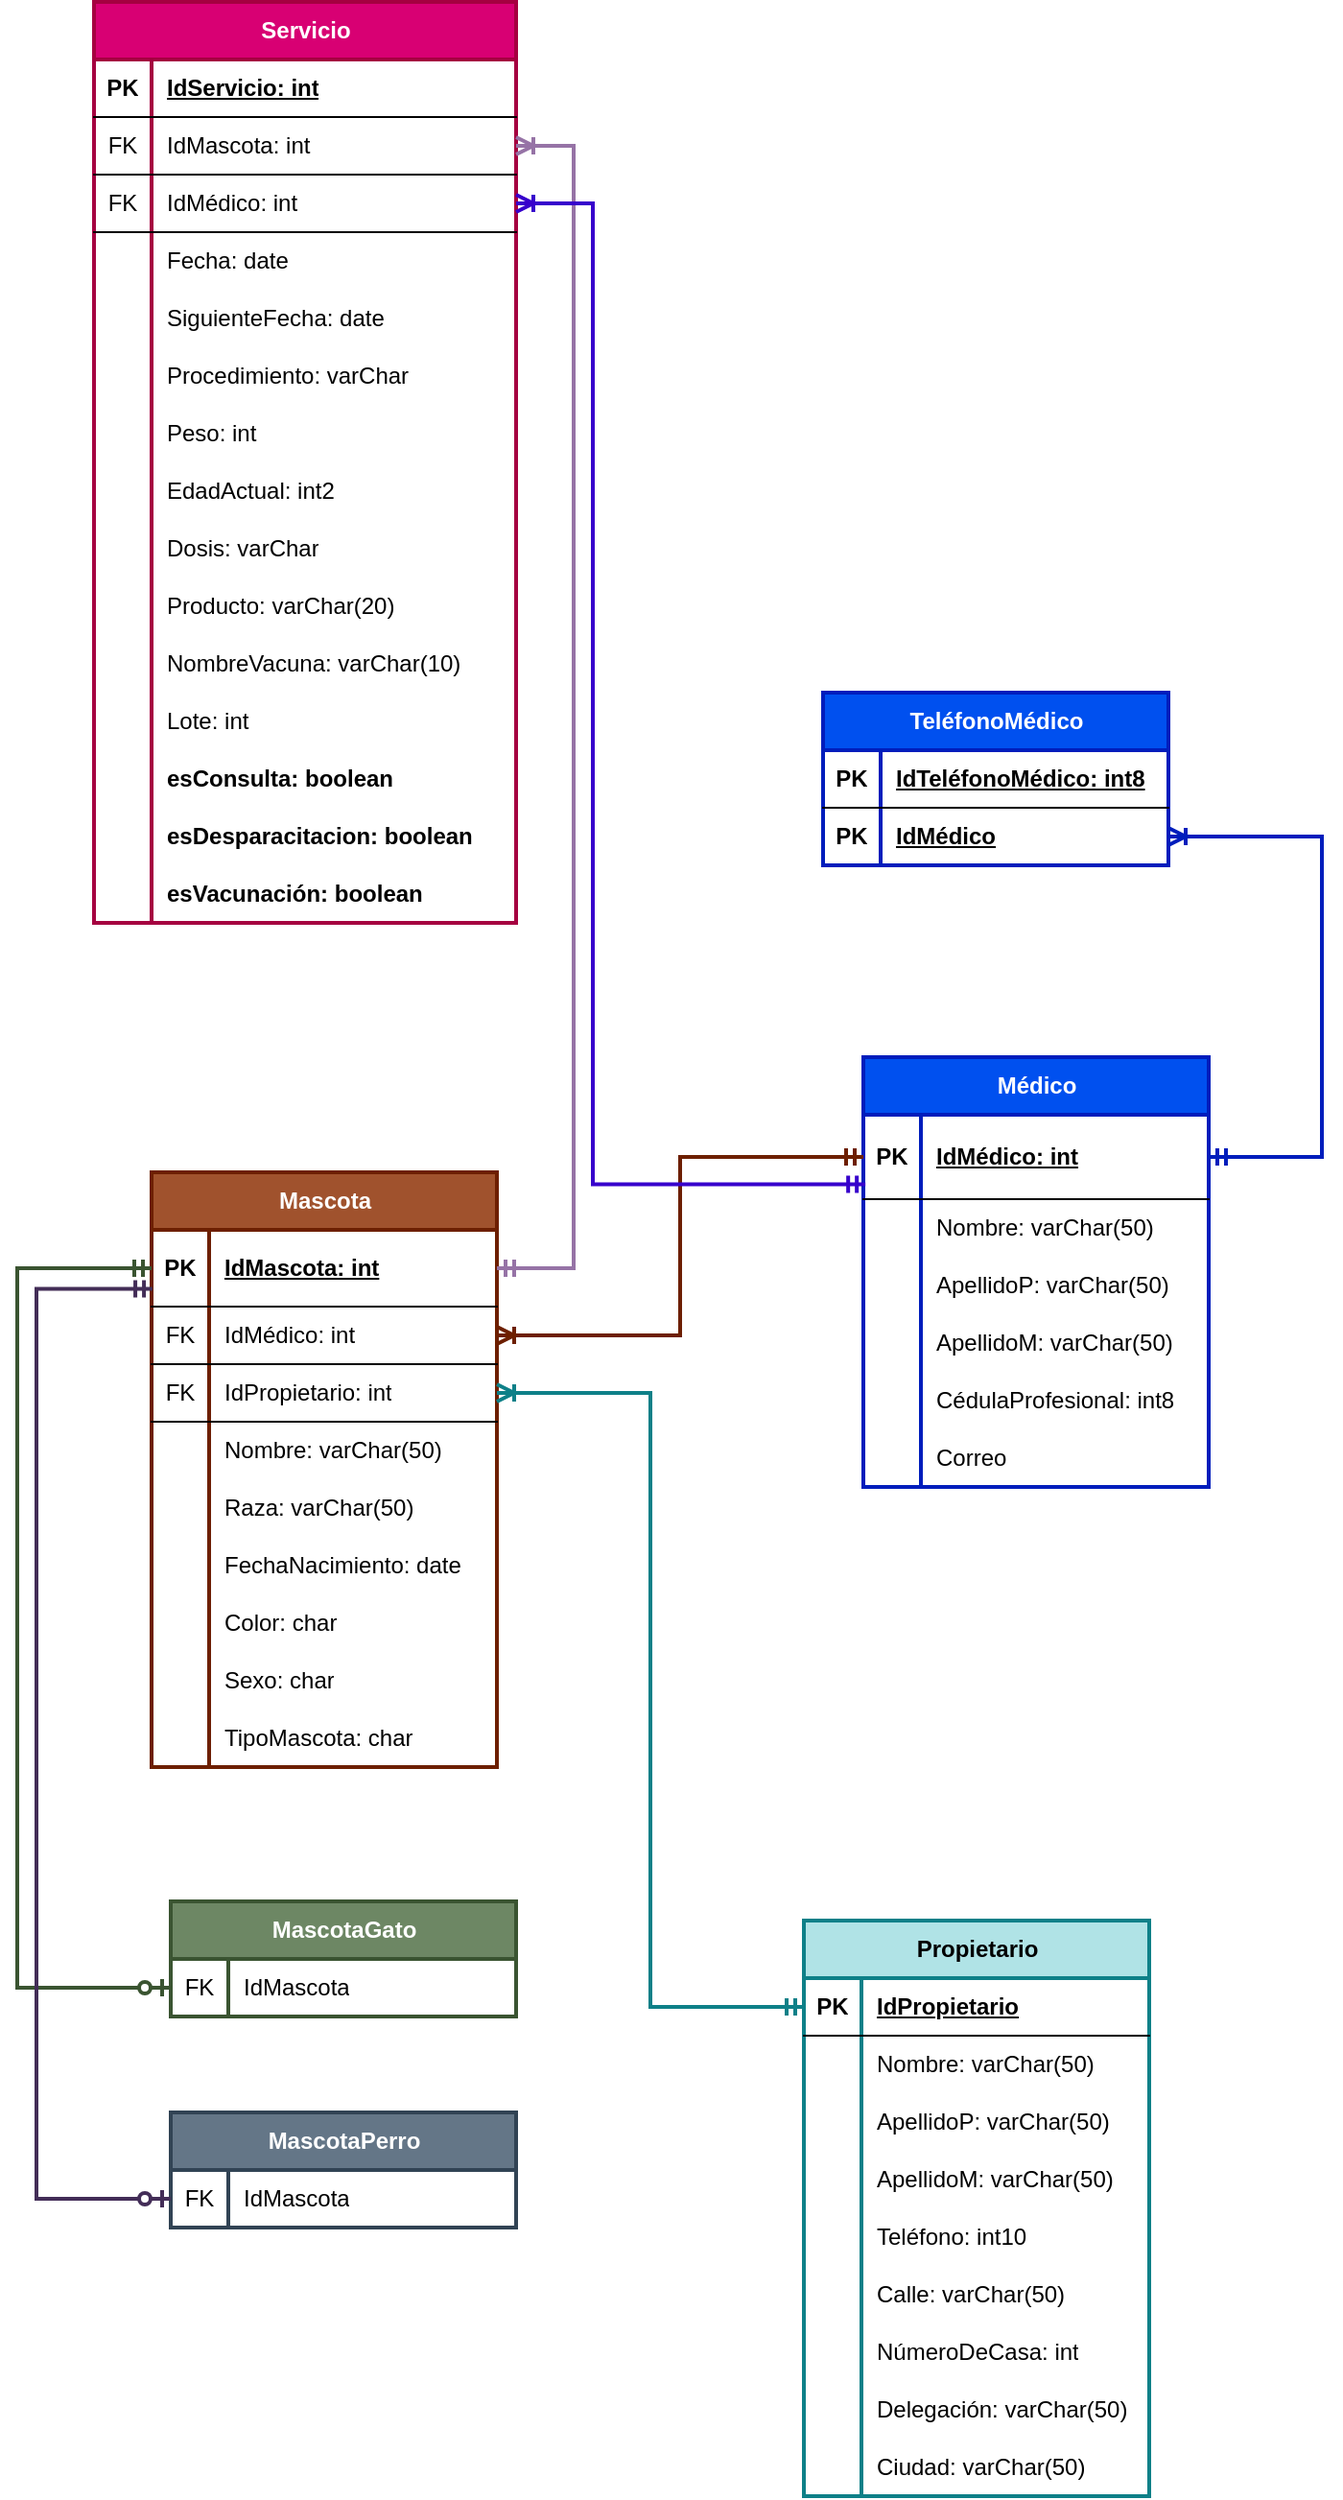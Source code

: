 <mxfile version="24.7.16">
  <diagram name="Page-1" id="pnrg_qy4vKkWpGkK2hq9">
    <mxGraphModel grid="1" page="1" gridSize="10" guides="1" tooltips="1" connect="1" arrows="1" fold="1" pageScale="1" pageWidth="850" pageHeight="1100" math="0" shadow="0">
      <root>
        <mxCell id="0" />
        <mxCell id="1" parent="0" />
        <mxCell id="3tlxLyTG4Q08i87eYxIZ-1" value="Mascota" style="shape=table;startSize=30;container=1;collapsible=1;childLayout=tableLayout;fixedRows=1;rowLines=0;fontStyle=1;align=center;resizeLast=1;html=1;strokeWidth=2;fillColor=#a0522d;fontColor=#ffffff;strokeColor=#6D1F00;" vertex="1" parent="1">
          <mxGeometry x="200" y="180" width="180" height="310" as="geometry" />
        </mxCell>
        <mxCell id="3tlxLyTG4Q08i87eYxIZ-2" value="" style="shape=tableRow;horizontal=0;startSize=0;swimlaneHead=0;swimlaneBody=0;fillColor=none;collapsible=0;dropTarget=0;points=[[0,0.5],[1,0.5]];portConstraint=eastwest;top=0;left=0;right=0;bottom=1;" vertex="1" parent="3tlxLyTG4Q08i87eYxIZ-1">
          <mxGeometry y="30" width="180" height="40" as="geometry" />
        </mxCell>
        <mxCell id="3tlxLyTG4Q08i87eYxIZ-3" value="PK" style="shape=partialRectangle;connectable=0;fillColor=none;top=0;left=0;bottom=0;right=0;fontStyle=1;overflow=hidden;whiteSpace=wrap;html=1;" vertex="1" parent="3tlxLyTG4Q08i87eYxIZ-2">
          <mxGeometry width="30" height="40" as="geometry">
            <mxRectangle width="30" height="40" as="alternateBounds" />
          </mxGeometry>
        </mxCell>
        <mxCell id="3tlxLyTG4Q08i87eYxIZ-4" value="IdMascota: int" style="shape=partialRectangle;connectable=0;fillColor=none;top=0;left=0;bottom=0;right=0;align=left;spacingLeft=6;fontStyle=5;overflow=hidden;whiteSpace=wrap;html=1;strokeWidth=2;" vertex="1" parent="3tlxLyTG4Q08i87eYxIZ-2">
          <mxGeometry x="30" width="150" height="40" as="geometry">
            <mxRectangle width="150" height="40" as="alternateBounds" />
          </mxGeometry>
        </mxCell>
        <mxCell id="O8FrSiVesxwcIGwseF4Q-49" value="" style="shape=tableRow;horizontal=0;startSize=0;swimlaneHead=0;swimlaneBody=0;fillColor=none;collapsible=0;dropTarget=0;points=[[0,0.5],[1,0.5]];portConstraint=eastwest;top=0;left=0;right=0;bottom=1;" vertex="1" parent="3tlxLyTG4Q08i87eYxIZ-1">
          <mxGeometry y="70" width="180" height="30" as="geometry" />
        </mxCell>
        <mxCell id="O8FrSiVesxwcIGwseF4Q-50" value="FK" style="shape=partialRectangle;connectable=0;fillColor=none;top=0;left=0;bottom=0;right=0;editable=1;overflow=hidden;whiteSpace=wrap;html=1;" vertex="1" parent="O8FrSiVesxwcIGwseF4Q-49">
          <mxGeometry width="30" height="30" as="geometry">
            <mxRectangle width="30" height="30" as="alternateBounds" />
          </mxGeometry>
        </mxCell>
        <mxCell id="O8FrSiVesxwcIGwseF4Q-51" value="IdMédico: int" style="shape=partialRectangle;connectable=0;fillColor=none;top=0;left=0;bottom=0;right=0;align=left;spacingLeft=6;overflow=hidden;whiteSpace=wrap;html=1;" vertex="1" parent="O8FrSiVesxwcIGwseF4Q-49">
          <mxGeometry x="30" width="150" height="30" as="geometry">
            <mxRectangle width="150" height="30" as="alternateBounds" />
          </mxGeometry>
        </mxCell>
        <mxCell id="3tlxLyTG4Q08i87eYxIZ-5" value="" style="shape=tableRow;horizontal=0;startSize=0;swimlaneHead=0;swimlaneBody=0;fillColor=none;collapsible=0;dropTarget=0;points=[[0,0.5],[1,0.5]];portConstraint=eastwest;top=0;left=0;right=0;bottom=1;" vertex="1" parent="3tlxLyTG4Q08i87eYxIZ-1">
          <mxGeometry y="100" width="180" height="30" as="geometry" />
        </mxCell>
        <mxCell id="3tlxLyTG4Q08i87eYxIZ-6" value="FK" style="shape=partialRectangle;connectable=0;fillColor=none;top=0;left=0;bottom=0;right=0;editable=1;overflow=hidden;whiteSpace=wrap;html=1;" vertex="1" parent="3tlxLyTG4Q08i87eYxIZ-5">
          <mxGeometry width="30" height="30" as="geometry">
            <mxRectangle width="30" height="30" as="alternateBounds" />
          </mxGeometry>
        </mxCell>
        <mxCell id="3tlxLyTG4Q08i87eYxIZ-7" value="IdPropietario: int" style="shape=partialRectangle;connectable=0;fillColor=none;top=0;left=0;bottom=0;right=0;align=left;spacingLeft=6;overflow=hidden;whiteSpace=wrap;html=1;" vertex="1" parent="3tlxLyTG4Q08i87eYxIZ-5">
          <mxGeometry x="30" width="150" height="30" as="geometry">
            <mxRectangle width="150" height="30" as="alternateBounds" />
          </mxGeometry>
        </mxCell>
        <mxCell id="O8FrSiVesxwcIGwseF4Q-41" value="" style="shape=tableRow;horizontal=0;startSize=0;swimlaneHead=0;swimlaneBody=0;fillColor=none;collapsible=0;dropTarget=0;points=[[0,0.5],[1,0.5]];portConstraint=eastwest;top=0;left=0;right=0;bottom=0;" vertex="1" parent="3tlxLyTG4Q08i87eYxIZ-1">
          <mxGeometry y="130" width="180" height="30" as="geometry" />
        </mxCell>
        <mxCell id="O8FrSiVesxwcIGwseF4Q-42" value="" style="shape=partialRectangle;connectable=0;fillColor=none;top=0;left=0;bottom=0;right=0;editable=1;overflow=hidden;whiteSpace=wrap;html=1;" vertex="1" parent="O8FrSiVesxwcIGwseF4Q-41">
          <mxGeometry width="30" height="30" as="geometry">
            <mxRectangle width="30" height="30" as="alternateBounds" />
          </mxGeometry>
        </mxCell>
        <mxCell id="O8FrSiVesxwcIGwseF4Q-43" value="Nombre: varChar(50)" style="shape=partialRectangle;connectable=0;fillColor=none;top=0;left=0;bottom=0;right=0;align=left;spacingLeft=6;overflow=hidden;whiteSpace=wrap;html=1;" vertex="1" parent="O8FrSiVesxwcIGwseF4Q-41">
          <mxGeometry x="30" width="150" height="30" as="geometry">
            <mxRectangle width="150" height="30" as="alternateBounds" />
          </mxGeometry>
        </mxCell>
        <mxCell id="3tlxLyTG4Q08i87eYxIZ-8" value="" style="shape=tableRow;horizontal=0;startSize=0;swimlaneHead=0;swimlaneBody=0;fillColor=none;collapsible=0;dropTarget=0;points=[[0,0.5],[1,0.5]];portConstraint=eastwest;top=0;left=0;right=0;bottom=0;" vertex="1" parent="3tlxLyTG4Q08i87eYxIZ-1">
          <mxGeometry y="160" width="180" height="30" as="geometry" />
        </mxCell>
        <mxCell id="3tlxLyTG4Q08i87eYxIZ-9" value="" style="shape=partialRectangle;connectable=0;fillColor=none;top=0;left=0;bottom=0;right=0;editable=1;overflow=hidden;whiteSpace=wrap;html=1;" vertex="1" parent="3tlxLyTG4Q08i87eYxIZ-8">
          <mxGeometry width="30" height="30" as="geometry">
            <mxRectangle width="30" height="30" as="alternateBounds" />
          </mxGeometry>
        </mxCell>
        <mxCell id="3tlxLyTG4Q08i87eYxIZ-10" value="Raza: varChar(50)" style="shape=partialRectangle;connectable=0;fillColor=none;top=0;left=0;bottom=0;right=0;align=left;spacingLeft=6;overflow=hidden;whiteSpace=wrap;html=1;" vertex="1" parent="3tlxLyTG4Q08i87eYxIZ-8">
          <mxGeometry x="30" width="150" height="30" as="geometry">
            <mxRectangle width="150" height="30" as="alternateBounds" />
          </mxGeometry>
        </mxCell>
        <mxCell id="3tlxLyTG4Q08i87eYxIZ-11" value="" style="shape=tableRow;horizontal=0;startSize=0;swimlaneHead=0;swimlaneBody=0;fillColor=none;collapsible=0;dropTarget=0;points=[[0,0.5],[1,0.5]];portConstraint=eastwest;top=0;left=0;right=0;bottom=0;" vertex="1" parent="3tlxLyTG4Q08i87eYxIZ-1">
          <mxGeometry y="190" width="180" height="30" as="geometry" />
        </mxCell>
        <mxCell id="3tlxLyTG4Q08i87eYxIZ-12" value="" style="shape=partialRectangle;connectable=0;fillColor=none;top=0;left=0;bottom=0;right=0;editable=1;overflow=hidden;whiteSpace=wrap;html=1;" vertex="1" parent="3tlxLyTG4Q08i87eYxIZ-11">
          <mxGeometry width="30" height="30" as="geometry">
            <mxRectangle width="30" height="30" as="alternateBounds" />
          </mxGeometry>
        </mxCell>
        <mxCell id="3tlxLyTG4Q08i87eYxIZ-13" value="FechaNacimiento: date" style="shape=partialRectangle;connectable=0;fillColor=none;top=0;left=0;bottom=0;right=0;align=left;spacingLeft=6;overflow=hidden;whiteSpace=wrap;html=1;" vertex="1" parent="3tlxLyTG4Q08i87eYxIZ-11">
          <mxGeometry x="30" width="150" height="30" as="geometry">
            <mxRectangle width="150" height="30" as="alternateBounds" />
          </mxGeometry>
        </mxCell>
        <mxCell id="3tlxLyTG4Q08i87eYxIZ-14" value="" style="shape=tableRow;horizontal=0;startSize=0;swimlaneHead=0;swimlaneBody=0;fillColor=none;collapsible=0;dropTarget=0;points=[[0,0.5],[1,0.5]];portConstraint=eastwest;top=0;left=0;right=0;bottom=0;" vertex="1" parent="3tlxLyTG4Q08i87eYxIZ-1">
          <mxGeometry y="220" width="180" height="30" as="geometry" />
        </mxCell>
        <mxCell id="3tlxLyTG4Q08i87eYxIZ-15" value="" style="shape=partialRectangle;connectable=0;fillColor=none;top=0;left=0;bottom=0;right=0;editable=1;overflow=hidden;whiteSpace=wrap;html=1;" vertex="1" parent="3tlxLyTG4Q08i87eYxIZ-14">
          <mxGeometry width="30" height="30" as="geometry">
            <mxRectangle width="30" height="30" as="alternateBounds" />
          </mxGeometry>
        </mxCell>
        <mxCell id="3tlxLyTG4Q08i87eYxIZ-16" value="Color: char" style="shape=partialRectangle;connectable=0;fillColor=none;top=0;left=0;bottom=0;right=0;align=left;spacingLeft=6;overflow=hidden;whiteSpace=wrap;html=1;" vertex="1" parent="3tlxLyTG4Q08i87eYxIZ-14">
          <mxGeometry x="30" width="150" height="30" as="geometry">
            <mxRectangle width="150" height="30" as="alternateBounds" />
          </mxGeometry>
        </mxCell>
        <mxCell id="3tlxLyTG4Q08i87eYxIZ-17" value="" style="shape=tableRow;horizontal=0;startSize=0;swimlaneHead=0;swimlaneBody=0;fillColor=none;collapsible=0;dropTarget=0;points=[[0,0.5],[1,0.5]];portConstraint=eastwest;top=0;left=0;right=0;bottom=0;" vertex="1" parent="3tlxLyTG4Q08i87eYxIZ-1">
          <mxGeometry y="250" width="180" height="30" as="geometry" />
        </mxCell>
        <mxCell id="3tlxLyTG4Q08i87eYxIZ-18" value="" style="shape=partialRectangle;connectable=0;fillColor=none;top=0;left=0;bottom=0;right=0;editable=1;overflow=hidden;whiteSpace=wrap;html=1;" vertex="1" parent="3tlxLyTG4Q08i87eYxIZ-17">
          <mxGeometry width="30" height="30" as="geometry">
            <mxRectangle width="30" height="30" as="alternateBounds" />
          </mxGeometry>
        </mxCell>
        <mxCell id="3tlxLyTG4Q08i87eYxIZ-19" value="Sexo: char" style="shape=partialRectangle;connectable=0;fillColor=none;top=0;left=0;bottom=0;right=0;align=left;spacingLeft=6;overflow=hidden;whiteSpace=wrap;html=1;" vertex="1" parent="3tlxLyTG4Q08i87eYxIZ-17">
          <mxGeometry x="30" width="150" height="30" as="geometry">
            <mxRectangle width="150" height="30" as="alternateBounds" />
          </mxGeometry>
        </mxCell>
        <mxCell id="3tlxLyTG4Q08i87eYxIZ-20" value="" style="shape=tableRow;horizontal=0;startSize=0;swimlaneHead=0;swimlaneBody=0;fillColor=none;collapsible=0;dropTarget=0;points=[[0,0.5],[1,0.5]];portConstraint=eastwest;top=0;left=0;right=0;bottom=0;" vertex="1" parent="3tlxLyTG4Q08i87eYxIZ-1">
          <mxGeometry y="280" width="180" height="30" as="geometry" />
        </mxCell>
        <mxCell id="3tlxLyTG4Q08i87eYxIZ-21" value="" style="shape=partialRectangle;connectable=0;fillColor=none;top=0;left=0;bottom=0;right=0;editable=1;overflow=hidden;whiteSpace=wrap;html=1;" vertex="1" parent="3tlxLyTG4Q08i87eYxIZ-20">
          <mxGeometry width="30" height="30" as="geometry">
            <mxRectangle width="30" height="30" as="alternateBounds" />
          </mxGeometry>
        </mxCell>
        <mxCell id="3tlxLyTG4Q08i87eYxIZ-22" value="TipoMascota: char" style="shape=partialRectangle;connectable=0;fillColor=none;top=0;left=0;bottom=0;right=0;align=left;spacingLeft=6;overflow=hidden;whiteSpace=wrap;html=1;" vertex="1" parent="3tlxLyTG4Q08i87eYxIZ-20">
          <mxGeometry x="30" width="150" height="30" as="geometry">
            <mxRectangle width="150" height="30" as="alternateBounds" />
          </mxGeometry>
        </mxCell>
        <mxCell id="3tlxLyTG4Q08i87eYxIZ-36" value="MascotaGato" style="shape=table;startSize=30;container=1;collapsible=1;childLayout=tableLayout;fixedRows=1;rowLines=0;fontStyle=1;align=center;resizeLast=1;html=1;strokeWidth=2;fillColor=#6d8764;fontColor=#ffffff;strokeColor=#3A5431;" vertex="1" parent="1">
          <mxGeometry x="210" y="560" width="180" height="60" as="geometry" />
        </mxCell>
        <mxCell id="3tlxLyTG4Q08i87eYxIZ-40" value="" style="shape=tableRow;horizontal=0;startSize=0;swimlaneHead=0;swimlaneBody=0;fillColor=none;collapsible=0;dropTarget=0;points=[[0,0.5],[1,0.5]];portConstraint=eastwest;top=0;left=0;right=0;bottom=0;" vertex="1" parent="3tlxLyTG4Q08i87eYxIZ-36">
          <mxGeometry y="30" width="180" height="30" as="geometry" />
        </mxCell>
        <mxCell id="3tlxLyTG4Q08i87eYxIZ-41" value="FK" style="shape=partialRectangle;connectable=0;fillColor=none;top=0;left=0;bottom=0;right=0;editable=1;overflow=hidden;whiteSpace=wrap;html=1;" vertex="1" parent="3tlxLyTG4Q08i87eYxIZ-40">
          <mxGeometry width="30" height="30" as="geometry">
            <mxRectangle width="30" height="30" as="alternateBounds" />
          </mxGeometry>
        </mxCell>
        <mxCell id="3tlxLyTG4Q08i87eYxIZ-42" value="IdMascota" style="shape=partialRectangle;connectable=0;fillColor=none;top=0;left=0;bottom=0;right=0;align=left;spacingLeft=6;overflow=hidden;whiteSpace=wrap;html=1;" vertex="1" parent="3tlxLyTG4Q08i87eYxIZ-40">
          <mxGeometry x="30" width="150" height="30" as="geometry">
            <mxRectangle width="150" height="30" as="alternateBounds" />
          </mxGeometry>
        </mxCell>
        <mxCell id="3tlxLyTG4Q08i87eYxIZ-58" value="&lt;div&gt;MascotaPerro&lt;/div&gt;" style="shape=table;startSize=30;container=1;collapsible=1;childLayout=tableLayout;fixedRows=1;rowLines=0;fontStyle=1;align=center;resizeLast=1;html=1;strokeWidth=2;fillColor=#647687;fontColor=#ffffff;strokeColor=#314354;" vertex="1" parent="1">
          <mxGeometry x="210" y="670" width="180" height="60" as="geometry" />
        </mxCell>
        <mxCell id="3tlxLyTG4Q08i87eYxIZ-59" value="" style="shape=tableRow;horizontal=0;startSize=0;swimlaneHead=0;swimlaneBody=0;fillColor=none;collapsible=0;dropTarget=0;points=[[0,0.5],[1,0.5]];portConstraint=eastwest;top=0;left=0;right=0;bottom=0;" vertex="1" parent="3tlxLyTG4Q08i87eYxIZ-58">
          <mxGeometry y="30" width="180" height="30" as="geometry" />
        </mxCell>
        <mxCell id="3tlxLyTG4Q08i87eYxIZ-60" value="FK" style="shape=partialRectangle;connectable=0;fillColor=none;top=0;left=0;bottom=0;right=0;editable=1;overflow=hidden;whiteSpace=wrap;html=1;" vertex="1" parent="3tlxLyTG4Q08i87eYxIZ-59">
          <mxGeometry width="30" height="30" as="geometry">
            <mxRectangle width="30" height="30" as="alternateBounds" />
          </mxGeometry>
        </mxCell>
        <mxCell id="3tlxLyTG4Q08i87eYxIZ-61" value="IdMascota" style="shape=partialRectangle;connectable=0;fillColor=none;top=0;left=0;bottom=0;right=0;align=left;spacingLeft=6;overflow=hidden;whiteSpace=wrap;html=1;" vertex="1" parent="3tlxLyTG4Q08i87eYxIZ-59">
          <mxGeometry x="30" width="150" height="30" as="geometry">
            <mxRectangle width="150" height="30" as="alternateBounds" />
          </mxGeometry>
        </mxCell>
        <mxCell id="3tlxLyTG4Q08i87eYxIZ-62" value="Médico" style="shape=table;startSize=30;container=1;collapsible=1;childLayout=tableLayout;fixedRows=1;rowLines=0;fontStyle=1;align=center;resizeLast=1;html=1;strokeWidth=2;fillColor=#0050ef;fontColor=#ffffff;strokeColor=#001DBC;" vertex="1" parent="1">
          <mxGeometry x="571" y="120" width="180" height="224" as="geometry" />
        </mxCell>
        <mxCell id="3tlxLyTG4Q08i87eYxIZ-63" value="" style="shape=tableRow;horizontal=0;startSize=0;swimlaneHead=0;swimlaneBody=0;fillColor=none;collapsible=0;dropTarget=0;points=[[0,0.5],[1,0.5]];portConstraint=eastwest;top=0;left=0;right=0;bottom=1;" vertex="1" parent="3tlxLyTG4Q08i87eYxIZ-62">
          <mxGeometry y="30" width="180" height="44" as="geometry" />
        </mxCell>
        <mxCell id="3tlxLyTG4Q08i87eYxIZ-64" value="PK" style="shape=partialRectangle;connectable=0;fillColor=none;top=0;left=0;bottom=0;right=0;fontStyle=1;overflow=hidden;whiteSpace=wrap;html=1;" vertex="1" parent="3tlxLyTG4Q08i87eYxIZ-63">
          <mxGeometry width="30" height="44" as="geometry">
            <mxRectangle width="30" height="44" as="alternateBounds" />
          </mxGeometry>
        </mxCell>
        <mxCell id="3tlxLyTG4Q08i87eYxIZ-65" value="IdMédico: int" style="shape=partialRectangle;connectable=0;fillColor=none;top=0;left=0;bottom=0;right=0;align=left;spacingLeft=6;fontStyle=5;overflow=hidden;whiteSpace=wrap;html=1;strokeWidth=2;" vertex="1" parent="3tlxLyTG4Q08i87eYxIZ-63">
          <mxGeometry x="30" width="150" height="44" as="geometry">
            <mxRectangle width="150" height="44" as="alternateBounds" />
          </mxGeometry>
        </mxCell>
        <mxCell id="3tlxLyTG4Q08i87eYxIZ-66" value="" style="shape=tableRow;horizontal=0;startSize=0;swimlaneHead=0;swimlaneBody=0;fillColor=none;collapsible=0;dropTarget=0;points=[[0,0.5],[1,0.5]];portConstraint=eastwest;top=0;left=0;right=0;bottom=0;" vertex="1" parent="3tlxLyTG4Q08i87eYxIZ-62">
          <mxGeometry y="74" width="180" height="30" as="geometry" />
        </mxCell>
        <mxCell id="3tlxLyTG4Q08i87eYxIZ-67" value="" style="shape=partialRectangle;connectable=0;fillColor=none;top=0;left=0;bottom=0;right=0;editable=1;overflow=hidden;whiteSpace=wrap;html=1;" vertex="1" parent="3tlxLyTG4Q08i87eYxIZ-66">
          <mxGeometry width="30" height="30" as="geometry">
            <mxRectangle width="30" height="30" as="alternateBounds" />
          </mxGeometry>
        </mxCell>
        <mxCell id="3tlxLyTG4Q08i87eYxIZ-68" value="Nombre: varChar(50)" style="shape=partialRectangle;connectable=0;fillColor=none;top=0;left=0;bottom=0;right=0;align=left;spacingLeft=6;overflow=hidden;whiteSpace=wrap;html=1;" vertex="1" parent="3tlxLyTG4Q08i87eYxIZ-66">
          <mxGeometry x="30" width="150" height="30" as="geometry">
            <mxRectangle width="150" height="30" as="alternateBounds" />
          </mxGeometry>
        </mxCell>
        <mxCell id="3tlxLyTG4Q08i87eYxIZ-69" value="" style="shape=tableRow;horizontal=0;startSize=0;swimlaneHead=0;swimlaneBody=0;fillColor=none;collapsible=0;dropTarget=0;points=[[0,0.5],[1,0.5]];portConstraint=eastwest;top=0;left=0;right=0;bottom=0;" vertex="1" parent="3tlxLyTG4Q08i87eYxIZ-62">
          <mxGeometry y="104" width="180" height="30" as="geometry" />
        </mxCell>
        <mxCell id="3tlxLyTG4Q08i87eYxIZ-70" value="" style="shape=partialRectangle;connectable=0;fillColor=none;top=0;left=0;bottom=0;right=0;editable=1;overflow=hidden;whiteSpace=wrap;html=1;" vertex="1" parent="3tlxLyTG4Q08i87eYxIZ-69">
          <mxGeometry width="30" height="30" as="geometry">
            <mxRectangle width="30" height="30" as="alternateBounds" />
          </mxGeometry>
        </mxCell>
        <mxCell id="3tlxLyTG4Q08i87eYxIZ-71" value="ApellidoP: varChar(50)" style="shape=partialRectangle;connectable=0;fillColor=none;top=0;left=0;bottom=0;right=0;align=left;spacingLeft=6;overflow=hidden;whiteSpace=wrap;html=1;" vertex="1" parent="3tlxLyTG4Q08i87eYxIZ-69">
          <mxGeometry x="30" width="150" height="30" as="geometry">
            <mxRectangle width="150" height="30" as="alternateBounds" />
          </mxGeometry>
        </mxCell>
        <mxCell id="3tlxLyTG4Q08i87eYxIZ-72" value="" style="shape=tableRow;horizontal=0;startSize=0;swimlaneHead=0;swimlaneBody=0;fillColor=none;collapsible=0;dropTarget=0;points=[[0,0.5],[1,0.5]];portConstraint=eastwest;top=0;left=0;right=0;bottom=0;" vertex="1" parent="3tlxLyTG4Q08i87eYxIZ-62">
          <mxGeometry y="134" width="180" height="30" as="geometry" />
        </mxCell>
        <mxCell id="3tlxLyTG4Q08i87eYxIZ-73" value="" style="shape=partialRectangle;connectable=0;fillColor=none;top=0;left=0;bottom=0;right=0;editable=1;overflow=hidden;whiteSpace=wrap;html=1;" vertex="1" parent="3tlxLyTG4Q08i87eYxIZ-72">
          <mxGeometry width="30" height="30" as="geometry">
            <mxRectangle width="30" height="30" as="alternateBounds" />
          </mxGeometry>
        </mxCell>
        <mxCell id="3tlxLyTG4Q08i87eYxIZ-74" value="ApellidoM: varChar(50)" style="shape=partialRectangle;connectable=0;fillColor=none;top=0;left=0;bottom=0;right=0;align=left;spacingLeft=6;overflow=hidden;whiteSpace=wrap;html=1;" vertex="1" parent="3tlxLyTG4Q08i87eYxIZ-72">
          <mxGeometry x="30" width="150" height="30" as="geometry">
            <mxRectangle width="150" height="30" as="alternateBounds" />
          </mxGeometry>
        </mxCell>
        <mxCell id="3tlxLyTG4Q08i87eYxIZ-75" value="" style="shape=tableRow;horizontal=0;startSize=0;swimlaneHead=0;swimlaneBody=0;fillColor=none;collapsible=0;dropTarget=0;points=[[0,0.5],[1,0.5]];portConstraint=eastwest;top=0;left=0;right=0;bottom=0;" vertex="1" parent="3tlxLyTG4Q08i87eYxIZ-62">
          <mxGeometry y="164" width="180" height="30" as="geometry" />
        </mxCell>
        <mxCell id="3tlxLyTG4Q08i87eYxIZ-76" value="" style="shape=partialRectangle;connectable=0;fillColor=none;top=0;left=0;bottom=0;right=0;editable=1;overflow=hidden;whiteSpace=wrap;html=1;" vertex="1" parent="3tlxLyTG4Q08i87eYxIZ-75">
          <mxGeometry width="30" height="30" as="geometry">
            <mxRectangle width="30" height="30" as="alternateBounds" />
          </mxGeometry>
        </mxCell>
        <mxCell id="3tlxLyTG4Q08i87eYxIZ-77" value="CédulaProfesional: int8" style="shape=partialRectangle;connectable=0;fillColor=none;top=0;left=0;bottom=0;right=0;align=left;spacingLeft=6;overflow=hidden;whiteSpace=wrap;html=1;" vertex="1" parent="3tlxLyTG4Q08i87eYxIZ-75">
          <mxGeometry x="30" width="150" height="30" as="geometry">
            <mxRectangle width="150" height="30" as="alternateBounds" />
          </mxGeometry>
        </mxCell>
        <mxCell id="3tlxLyTG4Q08i87eYxIZ-78" value="" style="shape=tableRow;horizontal=0;startSize=0;swimlaneHead=0;swimlaneBody=0;fillColor=none;collapsible=0;dropTarget=0;points=[[0,0.5],[1,0.5]];portConstraint=eastwest;top=0;left=0;right=0;bottom=0;" vertex="1" parent="3tlxLyTG4Q08i87eYxIZ-62">
          <mxGeometry y="194" width="180" height="30" as="geometry" />
        </mxCell>
        <mxCell id="3tlxLyTG4Q08i87eYxIZ-79" value="" style="shape=partialRectangle;connectable=0;fillColor=none;top=0;left=0;bottom=0;right=0;editable=1;overflow=hidden;whiteSpace=wrap;html=1;" vertex="1" parent="3tlxLyTG4Q08i87eYxIZ-78">
          <mxGeometry width="30" height="30" as="geometry">
            <mxRectangle width="30" height="30" as="alternateBounds" />
          </mxGeometry>
        </mxCell>
        <mxCell id="3tlxLyTG4Q08i87eYxIZ-80" value="Correo" style="shape=partialRectangle;connectable=0;fillColor=none;top=0;left=0;bottom=0;right=0;align=left;spacingLeft=6;overflow=hidden;whiteSpace=wrap;html=1;" vertex="1" parent="3tlxLyTG4Q08i87eYxIZ-78">
          <mxGeometry x="30" width="150" height="30" as="geometry">
            <mxRectangle width="150" height="30" as="alternateBounds" />
          </mxGeometry>
        </mxCell>
        <mxCell id="3tlxLyTG4Q08i87eYxIZ-84" value="TeléfonoMédico" style="shape=table;startSize=30;container=1;collapsible=1;childLayout=tableLayout;fixedRows=1;rowLines=0;fontStyle=1;align=center;resizeLast=1;html=1;strokeWidth=2;fillColor=#0050ef;fontColor=#ffffff;strokeColor=#001DBC;" vertex="1" parent="1">
          <mxGeometry x="550" y="-70" width="180" height="90" as="geometry" />
        </mxCell>
        <mxCell id="3tlxLyTG4Q08i87eYxIZ-85" value="" style="shape=tableRow;horizontal=0;startSize=0;swimlaneHead=0;swimlaneBody=0;fillColor=none;collapsible=0;dropTarget=0;points=[[0,0.5],[1,0.5]];portConstraint=eastwest;top=0;left=0;right=0;bottom=1;" vertex="1" parent="3tlxLyTG4Q08i87eYxIZ-84">
          <mxGeometry y="30" width="180" height="30" as="geometry" />
        </mxCell>
        <mxCell id="3tlxLyTG4Q08i87eYxIZ-86" value="PK" style="shape=partialRectangle;connectable=0;fillColor=none;top=0;left=0;bottom=0;right=0;fontStyle=1;overflow=hidden;whiteSpace=wrap;html=1;" vertex="1" parent="3tlxLyTG4Q08i87eYxIZ-85">
          <mxGeometry width="30" height="30" as="geometry">
            <mxRectangle width="30" height="30" as="alternateBounds" />
          </mxGeometry>
        </mxCell>
        <mxCell id="3tlxLyTG4Q08i87eYxIZ-87" value="IdTeléfonoMédico: int8" style="shape=partialRectangle;connectable=0;fillColor=none;top=0;left=0;bottom=0;right=0;align=left;spacingLeft=6;fontStyle=5;overflow=hidden;whiteSpace=wrap;html=1;strokeWidth=2;" vertex="1" parent="3tlxLyTG4Q08i87eYxIZ-85">
          <mxGeometry x="30" width="150" height="30" as="geometry">
            <mxRectangle width="150" height="30" as="alternateBounds" />
          </mxGeometry>
        </mxCell>
        <mxCell id="3tlxLyTG4Q08i87eYxIZ-88" value="" style="shape=tableRow;horizontal=0;startSize=0;swimlaneHead=0;swimlaneBody=0;fillColor=none;collapsible=0;dropTarget=0;points=[[0,0.5],[1,0.5]];portConstraint=eastwest;top=0;left=0;right=0;bottom=0;" vertex="1" parent="3tlxLyTG4Q08i87eYxIZ-84">
          <mxGeometry y="60" width="180" height="30" as="geometry" />
        </mxCell>
        <mxCell id="3tlxLyTG4Q08i87eYxIZ-89" value="&lt;b&gt;PK&lt;/b&gt;" style="shape=partialRectangle;connectable=0;fillColor=none;top=0;left=0;bottom=0;right=0;editable=1;overflow=hidden;whiteSpace=wrap;html=1;" vertex="1" parent="3tlxLyTG4Q08i87eYxIZ-88">
          <mxGeometry width="30" height="30" as="geometry">
            <mxRectangle width="30" height="30" as="alternateBounds" />
          </mxGeometry>
        </mxCell>
        <mxCell id="3tlxLyTG4Q08i87eYxIZ-90" value="&lt;b&gt;IdMédico&lt;/b&gt;" style="shape=partialRectangle;connectable=0;fillColor=none;top=0;left=0;bottom=0;right=0;align=left;spacingLeft=6;overflow=hidden;whiteSpace=wrap;html=1;fontStyle=4" vertex="1" parent="3tlxLyTG4Q08i87eYxIZ-88">
          <mxGeometry x="30" width="150" height="30" as="geometry">
            <mxRectangle width="150" height="30" as="alternateBounds" />
          </mxGeometry>
        </mxCell>
        <mxCell id="3tlxLyTG4Q08i87eYxIZ-103" value="Propietario" style="shape=table;startSize=30;container=1;collapsible=1;childLayout=tableLayout;fixedRows=1;rowLines=0;fontStyle=1;align=center;resizeLast=1;html=1;strokeWidth=2;fillColor=#b0e3e6;strokeColor=#0e8088;" vertex="1" parent="1">
          <mxGeometry x="540" y="570" width="180" height="300" as="geometry" />
        </mxCell>
        <mxCell id="3tlxLyTG4Q08i87eYxIZ-104" value="" style="shape=tableRow;horizontal=0;startSize=0;swimlaneHead=0;swimlaneBody=0;fillColor=none;collapsible=0;dropTarget=0;points=[[0,0.5],[1,0.5]];portConstraint=eastwest;top=0;left=0;right=0;bottom=1;" vertex="1" parent="3tlxLyTG4Q08i87eYxIZ-103">
          <mxGeometry y="30" width="180" height="30" as="geometry" />
        </mxCell>
        <mxCell id="3tlxLyTG4Q08i87eYxIZ-105" value="PK" style="shape=partialRectangle;connectable=0;fillColor=none;top=0;left=0;bottom=0;right=0;fontStyle=1;overflow=hidden;whiteSpace=wrap;html=1;" vertex="1" parent="3tlxLyTG4Q08i87eYxIZ-104">
          <mxGeometry width="30" height="30" as="geometry">
            <mxRectangle width="30" height="30" as="alternateBounds" />
          </mxGeometry>
        </mxCell>
        <mxCell id="3tlxLyTG4Q08i87eYxIZ-106" value="IdPropietario" style="shape=partialRectangle;connectable=0;fillColor=none;top=0;left=0;bottom=0;right=0;align=left;spacingLeft=6;fontStyle=5;overflow=hidden;whiteSpace=wrap;html=1;strokeWidth=2;" vertex="1" parent="3tlxLyTG4Q08i87eYxIZ-104">
          <mxGeometry x="30" width="150" height="30" as="geometry">
            <mxRectangle width="150" height="30" as="alternateBounds" />
          </mxGeometry>
        </mxCell>
        <mxCell id="3tlxLyTG4Q08i87eYxIZ-107" value="" style="shape=tableRow;horizontal=0;startSize=0;swimlaneHead=0;swimlaneBody=0;fillColor=none;collapsible=0;dropTarget=0;points=[[0,0.5],[1,0.5]];portConstraint=eastwest;top=0;left=0;right=0;bottom=0;" vertex="1" parent="3tlxLyTG4Q08i87eYxIZ-103">
          <mxGeometry y="60" width="180" height="30" as="geometry" />
        </mxCell>
        <mxCell id="3tlxLyTG4Q08i87eYxIZ-108" value="" style="shape=partialRectangle;connectable=0;fillColor=none;top=0;left=0;bottom=0;right=0;editable=1;overflow=hidden;whiteSpace=wrap;html=1;" vertex="1" parent="3tlxLyTG4Q08i87eYxIZ-107">
          <mxGeometry width="30" height="30" as="geometry">
            <mxRectangle width="30" height="30" as="alternateBounds" />
          </mxGeometry>
        </mxCell>
        <mxCell id="3tlxLyTG4Q08i87eYxIZ-109" value="Nombre: varChar(50)" style="shape=partialRectangle;connectable=0;fillColor=none;top=0;left=0;bottom=0;right=0;align=left;spacingLeft=6;overflow=hidden;whiteSpace=wrap;html=1;" vertex="1" parent="3tlxLyTG4Q08i87eYxIZ-107">
          <mxGeometry x="30" width="150" height="30" as="geometry">
            <mxRectangle width="150" height="30" as="alternateBounds" />
          </mxGeometry>
        </mxCell>
        <mxCell id="3tlxLyTG4Q08i87eYxIZ-110" value="" style="shape=tableRow;horizontal=0;startSize=0;swimlaneHead=0;swimlaneBody=0;fillColor=none;collapsible=0;dropTarget=0;points=[[0,0.5],[1,0.5]];portConstraint=eastwest;top=0;left=0;right=0;bottom=0;" vertex="1" parent="3tlxLyTG4Q08i87eYxIZ-103">
          <mxGeometry y="90" width="180" height="30" as="geometry" />
        </mxCell>
        <mxCell id="3tlxLyTG4Q08i87eYxIZ-111" value="" style="shape=partialRectangle;connectable=0;fillColor=none;top=0;left=0;bottom=0;right=0;editable=1;overflow=hidden;whiteSpace=wrap;html=1;" vertex="1" parent="3tlxLyTG4Q08i87eYxIZ-110">
          <mxGeometry width="30" height="30" as="geometry">
            <mxRectangle width="30" height="30" as="alternateBounds" />
          </mxGeometry>
        </mxCell>
        <mxCell id="3tlxLyTG4Q08i87eYxIZ-112" value="ApellidoP: varChar(50)" style="shape=partialRectangle;connectable=0;fillColor=none;top=0;left=0;bottom=0;right=0;align=left;spacingLeft=6;overflow=hidden;whiteSpace=wrap;html=1;" vertex="1" parent="3tlxLyTG4Q08i87eYxIZ-110">
          <mxGeometry x="30" width="150" height="30" as="geometry">
            <mxRectangle width="150" height="30" as="alternateBounds" />
          </mxGeometry>
        </mxCell>
        <mxCell id="3tlxLyTG4Q08i87eYxIZ-113" value="" style="shape=tableRow;horizontal=0;startSize=0;swimlaneHead=0;swimlaneBody=0;fillColor=none;collapsible=0;dropTarget=0;points=[[0,0.5],[1,0.5]];portConstraint=eastwest;top=0;left=0;right=0;bottom=0;" vertex="1" parent="3tlxLyTG4Q08i87eYxIZ-103">
          <mxGeometry y="120" width="180" height="30" as="geometry" />
        </mxCell>
        <mxCell id="3tlxLyTG4Q08i87eYxIZ-114" value="" style="shape=partialRectangle;connectable=0;fillColor=none;top=0;left=0;bottom=0;right=0;editable=1;overflow=hidden;whiteSpace=wrap;html=1;" vertex="1" parent="3tlxLyTG4Q08i87eYxIZ-113">
          <mxGeometry width="30" height="30" as="geometry">
            <mxRectangle width="30" height="30" as="alternateBounds" />
          </mxGeometry>
        </mxCell>
        <mxCell id="3tlxLyTG4Q08i87eYxIZ-115" value="ApellidoM: varChar(50)" style="shape=partialRectangle;connectable=0;fillColor=none;top=0;left=0;bottom=0;right=0;align=left;spacingLeft=6;overflow=hidden;whiteSpace=wrap;html=1;" vertex="1" parent="3tlxLyTG4Q08i87eYxIZ-113">
          <mxGeometry x="30" width="150" height="30" as="geometry">
            <mxRectangle width="150" height="30" as="alternateBounds" />
          </mxGeometry>
        </mxCell>
        <mxCell id="O8FrSiVesxwcIGwseF4Q-46" value="" style="shape=tableRow;horizontal=0;startSize=0;swimlaneHead=0;swimlaneBody=0;fillColor=none;collapsible=0;dropTarget=0;points=[[0,0.5],[1,0.5]];portConstraint=eastwest;top=0;left=0;right=0;bottom=0;" vertex="1" parent="3tlxLyTG4Q08i87eYxIZ-103">
          <mxGeometry y="150" width="180" height="30" as="geometry" />
        </mxCell>
        <mxCell id="O8FrSiVesxwcIGwseF4Q-47" value="" style="shape=partialRectangle;connectable=0;fillColor=none;top=0;left=0;bottom=0;right=0;editable=1;overflow=hidden;whiteSpace=wrap;html=1;" vertex="1" parent="O8FrSiVesxwcIGwseF4Q-46">
          <mxGeometry width="30" height="30" as="geometry">
            <mxRectangle width="30" height="30" as="alternateBounds" />
          </mxGeometry>
        </mxCell>
        <mxCell id="O8FrSiVesxwcIGwseF4Q-48" value="Teléfono: int10" style="shape=partialRectangle;connectable=0;fillColor=none;top=0;left=0;bottom=0;right=0;align=left;spacingLeft=6;overflow=hidden;whiteSpace=wrap;html=1;" vertex="1" parent="O8FrSiVesxwcIGwseF4Q-46">
          <mxGeometry x="30" width="150" height="30" as="geometry">
            <mxRectangle width="150" height="30" as="alternateBounds" />
          </mxGeometry>
        </mxCell>
        <mxCell id="3tlxLyTG4Q08i87eYxIZ-119" value="" style="shape=tableRow;horizontal=0;startSize=0;swimlaneHead=0;swimlaneBody=0;fillColor=none;collapsible=0;dropTarget=0;points=[[0,0.5],[1,0.5]];portConstraint=eastwest;top=0;left=0;right=0;bottom=0;" vertex="1" parent="3tlxLyTG4Q08i87eYxIZ-103">
          <mxGeometry y="180" width="180" height="30" as="geometry" />
        </mxCell>
        <mxCell id="3tlxLyTG4Q08i87eYxIZ-120" value="" style="shape=partialRectangle;connectable=0;fillColor=none;top=0;left=0;bottom=0;right=0;editable=1;overflow=hidden;whiteSpace=wrap;html=1;" vertex="1" parent="3tlxLyTG4Q08i87eYxIZ-119">
          <mxGeometry width="30" height="30" as="geometry">
            <mxRectangle width="30" height="30" as="alternateBounds" />
          </mxGeometry>
        </mxCell>
        <mxCell id="3tlxLyTG4Q08i87eYxIZ-121" value="Calle: varChar(50)" style="shape=partialRectangle;connectable=0;fillColor=none;top=0;left=0;bottom=0;right=0;align=left;spacingLeft=6;overflow=hidden;whiteSpace=wrap;html=1;" vertex="1" parent="3tlxLyTG4Q08i87eYxIZ-119">
          <mxGeometry x="30" width="150" height="30" as="geometry">
            <mxRectangle width="150" height="30" as="alternateBounds" />
          </mxGeometry>
        </mxCell>
        <mxCell id="3tlxLyTG4Q08i87eYxIZ-122" value="" style="shape=tableRow;horizontal=0;startSize=0;swimlaneHead=0;swimlaneBody=0;fillColor=none;collapsible=0;dropTarget=0;points=[[0,0.5],[1,0.5]];portConstraint=eastwest;top=0;left=0;right=0;bottom=0;" vertex="1" parent="3tlxLyTG4Q08i87eYxIZ-103">
          <mxGeometry y="210" width="180" height="30" as="geometry" />
        </mxCell>
        <mxCell id="3tlxLyTG4Q08i87eYxIZ-123" value="" style="shape=partialRectangle;connectable=0;fillColor=none;top=0;left=0;bottom=0;right=0;editable=1;overflow=hidden;whiteSpace=wrap;html=1;" vertex="1" parent="3tlxLyTG4Q08i87eYxIZ-122">
          <mxGeometry width="30" height="30" as="geometry">
            <mxRectangle width="30" height="30" as="alternateBounds" />
          </mxGeometry>
        </mxCell>
        <mxCell id="3tlxLyTG4Q08i87eYxIZ-124" value="NúmeroDeCasa: int" style="shape=partialRectangle;connectable=0;fillColor=none;top=0;left=0;bottom=0;right=0;align=left;spacingLeft=6;overflow=hidden;whiteSpace=wrap;html=1;" vertex="1" parent="3tlxLyTG4Q08i87eYxIZ-122">
          <mxGeometry x="30" width="150" height="30" as="geometry">
            <mxRectangle width="150" height="30" as="alternateBounds" />
          </mxGeometry>
        </mxCell>
        <mxCell id="3tlxLyTG4Q08i87eYxIZ-125" value="" style="shape=tableRow;horizontal=0;startSize=0;swimlaneHead=0;swimlaneBody=0;fillColor=none;collapsible=0;dropTarget=0;points=[[0,0.5],[1,0.5]];portConstraint=eastwest;top=0;left=0;right=0;bottom=0;" vertex="1" parent="3tlxLyTG4Q08i87eYxIZ-103">
          <mxGeometry y="240" width="180" height="30" as="geometry" />
        </mxCell>
        <mxCell id="3tlxLyTG4Q08i87eYxIZ-126" value="" style="shape=partialRectangle;connectable=0;fillColor=none;top=0;left=0;bottom=0;right=0;editable=1;overflow=hidden;whiteSpace=wrap;html=1;" vertex="1" parent="3tlxLyTG4Q08i87eYxIZ-125">
          <mxGeometry width="30" height="30" as="geometry">
            <mxRectangle width="30" height="30" as="alternateBounds" />
          </mxGeometry>
        </mxCell>
        <mxCell id="3tlxLyTG4Q08i87eYxIZ-127" value="Delegación: varChar(50)" style="shape=partialRectangle;connectable=0;fillColor=none;top=0;left=0;bottom=0;right=0;align=left;spacingLeft=6;overflow=hidden;whiteSpace=wrap;html=1;" vertex="1" parent="3tlxLyTG4Q08i87eYxIZ-125">
          <mxGeometry x="30" width="150" height="30" as="geometry">
            <mxRectangle width="150" height="30" as="alternateBounds" />
          </mxGeometry>
        </mxCell>
        <mxCell id="3tlxLyTG4Q08i87eYxIZ-128" value="" style="shape=tableRow;horizontal=0;startSize=0;swimlaneHead=0;swimlaneBody=0;fillColor=none;collapsible=0;dropTarget=0;points=[[0,0.5],[1,0.5]];portConstraint=eastwest;top=0;left=0;right=0;bottom=0;" vertex="1" parent="3tlxLyTG4Q08i87eYxIZ-103">
          <mxGeometry y="270" width="180" height="30" as="geometry" />
        </mxCell>
        <mxCell id="3tlxLyTG4Q08i87eYxIZ-129" value="" style="shape=partialRectangle;connectable=0;fillColor=none;top=0;left=0;bottom=0;right=0;editable=1;overflow=hidden;whiteSpace=wrap;html=1;" vertex="1" parent="3tlxLyTG4Q08i87eYxIZ-128">
          <mxGeometry width="30" height="30" as="geometry">
            <mxRectangle width="30" height="30" as="alternateBounds" />
          </mxGeometry>
        </mxCell>
        <mxCell id="3tlxLyTG4Q08i87eYxIZ-130" value="Ciudad: varChar(50)" style="shape=partialRectangle;connectable=0;fillColor=none;top=0;left=0;bottom=0;right=0;align=left;spacingLeft=6;overflow=hidden;whiteSpace=wrap;html=1;" vertex="1" parent="3tlxLyTG4Q08i87eYxIZ-128">
          <mxGeometry x="30" width="150" height="30" as="geometry">
            <mxRectangle width="150" height="30" as="alternateBounds" />
          </mxGeometry>
        </mxCell>
        <mxCell id="O8FrSiVesxwcIGwseF4Q-1" value="Servicio" style="shape=table;startSize=30;container=1;collapsible=1;childLayout=tableLayout;fixedRows=1;rowLines=0;fontStyle=1;align=center;resizeLast=1;html=1;strokeWidth=2;fillColor=#d80073;strokeColor=#A50040;fontColor=#ffffff;" vertex="1" parent="1">
          <mxGeometry x="170" y="-430" width="220" height="480" as="geometry" />
        </mxCell>
        <mxCell id="O8FrSiVesxwcIGwseF4Q-2" value="" style="shape=tableRow;horizontal=0;startSize=0;swimlaneHead=0;swimlaneBody=0;fillColor=none;collapsible=0;dropTarget=0;points=[[0,0.5],[1,0.5]];portConstraint=eastwest;top=0;left=0;right=0;bottom=1;" vertex="1" parent="O8FrSiVesxwcIGwseF4Q-1">
          <mxGeometry y="30" width="220" height="30" as="geometry" />
        </mxCell>
        <mxCell id="O8FrSiVesxwcIGwseF4Q-3" value="PK" style="shape=partialRectangle;connectable=0;fillColor=none;top=0;left=0;bottom=0;right=0;fontStyle=1;overflow=hidden;whiteSpace=wrap;html=1;" vertex="1" parent="O8FrSiVesxwcIGwseF4Q-2">
          <mxGeometry width="30" height="30" as="geometry">
            <mxRectangle width="30" height="30" as="alternateBounds" />
          </mxGeometry>
        </mxCell>
        <mxCell id="O8FrSiVesxwcIGwseF4Q-4" value="IdServicio: int" style="shape=partialRectangle;connectable=0;fillColor=none;top=0;left=0;bottom=0;right=0;align=left;spacingLeft=6;fontStyle=5;overflow=hidden;whiteSpace=wrap;html=1;strokeWidth=2;" vertex="1" parent="O8FrSiVesxwcIGwseF4Q-2">
          <mxGeometry x="30" width="190" height="30" as="geometry">
            <mxRectangle width="190" height="30" as="alternateBounds" />
          </mxGeometry>
        </mxCell>
        <mxCell id="O8FrSiVesxwcIGwseF4Q-62" value="" style="shape=tableRow;horizontal=0;startSize=0;swimlaneHead=0;swimlaneBody=0;fillColor=none;collapsible=0;dropTarget=0;points=[[0,0.5],[1,0.5]];portConstraint=eastwest;top=0;left=0;right=0;bottom=1;" vertex="1" parent="O8FrSiVesxwcIGwseF4Q-1">
          <mxGeometry y="60" width="220" height="30" as="geometry" />
        </mxCell>
        <mxCell id="O8FrSiVesxwcIGwseF4Q-63" value="FK" style="shape=partialRectangle;connectable=0;fillColor=none;top=0;left=0;bottom=0;right=0;editable=1;overflow=hidden;whiteSpace=wrap;html=1;" vertex="1" parent="O8FrSiVesxwcIGwseF4Q-62">
          <mxGeometry width="30" height="30" as="geometry">
            <mxRectangle width="30" height="30" as="alternateBounds" />
          </mxGeometry>
        </mxCell>
        <mxCell id="O8FrSiVesxwcIGwseF4Q-64" value="IdMascota: int" style="shape=partialRectangle;connectable=0;fillColor=none;top=0;left=0;bottom=0;right=0;align=left;spacingLeft=6;overflow=hidden;whiteSpace=wrap;html=1;" vertex="1" parent="O8FrSiVesxwcIGwseF4Q-62">
          <mxGeometry x="30" width="190" height="30" as="geometry">
            <mxRectangle width="190" height="30" as="alternateBounds" />
          </mxGeometry>
        </mxCell>
        <mxCell id="O8FrSiVesxwcIGwseF4Q-59" value="" style="shape=tableRow;horizontal=0;startSize=0;swimlaneHead=0;swimlaneBody=0;fillColor=none;collapsible=0;dropTarget=0;points=[[0,0.5],[1,0.5]];portConstraint=eastwest;top=0;left=0;right=0;bottom=1;" vertex="1" parent="O8FrSiVesxwcIGwseF4Q-1">
          <mxGeometry y="90" width="220" height="30" as="geometry" />
        </mxCell>
        <mxCell id="O8FrSiVesxwcIGwseF4Q-60" value="FK" style="shape=partialRectangle;connectable=0;fillColor=none;top=0;left=0;bottom=0;right=0;editable=1;overflow=hidden;whiteSpace=wrap;html=1;" vertex="1" parent="O8FrSiVesxwcIGwseF4Q-59">
          <mxGeometry width="30" height="30" as="geometry">
            <mxRectangle width="30" height="30" as="alternateBounds" />
          </mxGeometry>
        </mxCell>
        <mxCell id="O8FrSiVesxwcIGwseF4Q-61" value="IdMédico: int" style="shape=partialRectangle;connectable=0;fillColor=none;top=0;left=0;bottom=0;right=0;align=left;spacingLeft=6;overflow=hidden;whiteSpace=wrap;html=1;" vertex="1" parent="O8FrSiVesxwcIGwseF4Q-59">
          <mxGeometry x="30" width="190" height="30" as="geometry">
            <mxRectangle width="190" height="30" as="alternateBounds" />
          </mxGeometry>
        </mxCell>
        <mxCell id="O8FrSiVesxwcIGwseF4Q-5" value="" style="shape=tableRow;horizontal=0;startSize=0;swimlaneHead=0;swimlaneBody=0;fillColor=none;collapsible=0;dropTarget=0;points=[[0,0.5],[1,0.5]];portConstraint=eastwest;top=0;left=0;right=0;bottom=0;" vertex="1" parent="O8FrSiVesxwcIGwseF4Q-1">
          <mxGeometry y="120" width="220" height="30" as="geometry" />
        </mxCell>
        <mxCell id="O8FrSiVesxwcIGwseF4Q-6" value="" style="shape=partialRectangle;connectable=0;fillColor=none;top=0;left=0;bottom=0;right=0;editable=1;overflow=hidden;whiteSpace=wrap;html=1;" vertex="1" parent="O8FrSiVesxwcIGwseF4Q-5">
          <mxGeometry width="30" height="30" as="geometry">
            <mxRectangle width="30" height="30" as="alternateBounds" />
          </mxGeometry>
        </mxCell>
        <mxCell id="O8FrSiVesxwcIGwseF4Q-7" value="Fecha: date" style="shape=partialRectangle;connectable=0;fillColor=none;top=0;left=0;bottom=0;right=0;align=left;spacingLeft=6;overflow=hidden;whiteSpace=wrap;html=1;" vertex="1" parent="O8FrSiVesxwcIGwseF4Q-5">
          <mxGeometry x="30" width="190" height="30" as="geometry">
            <mxRectangle width="190" height="30" as="alternateBounds" />
          </mxGeometry>
        </mxCell>
        <mxCell id="O8FrSiVesxwcIGwseF4Q-8" value="" style="shape=tableRow;horizontal=0;startSize=0;swimlaneHead=0;swimlaneBody=0;fillColor=none;collapsible=0;dropTarget=0;points=[[0,0.5],[1,0.5]];portConstraint=eastwest;top=0;left=0;right=0;bottom=0;" vertex="1" parent="O8FrSiVesxwcIGwseF4Q-1">
          <mxGeometry y="150" width="220" height="30" as="geometry" />
        </mxCell>
        <mxCell id="O8FrSiVesxwcIGwseF4Q-9" value="" style="shape=partialRectangle;connectable=0;fillColor=none;top=0;left=0;bottom=0;right=0;editable=1;overflow=hidden;whiteSpace=wrap;html=1;" vertex="1" parent="O8FrSiVesxwcIGwseF4Q-8">
          <mxGeometry width="30" height="30" as="geometry">
            <mxRectangle width="30" height="30" as="alternateBounds" />
          </mxGeometry>
        </mxCell>
        <mxCell id="O8FrSiVesxwcIGwseF4Q-10" value="SiguienteFecha: date" style="shape=partialRectangle;connectable=0;fillColor=none;top=0;left=0;bottom=0;right=0;align=left;spacingLeft=6;overflow=hidden;whiteSpace=wrap;html=1;" vertex="1" parent="O8FrSiVesxwcIGwseF4Q-8">
          <mxGeometry x="30" width="190" height="30" as="geometry">
            <mxRectangle width="190" height="30" as="alternateBounds" />
          </mxGeometry>
        </mxCell>
        <mxCell id="O8FrSiVesxwcIGwseF4Q-11" value="" style="shape=tableRow;horizontal=0;startSize=0;swimlaneHead=0;swimlaneBody=0;fillColor=none;collapsible=0;dropTarget=0;points=[[0,0.5],[1,0.5]];portConstraint=eastwest;top=0;left=0;right=0;bottom=0;" vertex="1" parent="O8FrSiVesxwcIGwseF4Q-1">
          <mxGeometry y="180" width="220" height="30" as="geometry" />
        </mxCell>
        <mxCell id="O8FrSiVesxwcIGwseF4Q-12" value="" style="shape=partialRectangle;connectable=0;fillColor=none;top=0;left=0;bottom=0;right=0;editable=1;overflow=hidden;whiteSpace=wrap;html=1;" vertex="1" parent="O8FrSiVesxwcIGwseF4Q-11">
          <mxGeometry width="30" height="30" as="geometry">
            <mxRectangle width="30" height="30" as="alternateBounds" />
          </mxGeometry>
        </mxCell>
        <mxCell id="O8FrSiVesxwcIGwseF4Q-13" value="Procedimiento: varChar" style="shape=partialRectangle;connectable=0;fillColor=none;top=0;left=0;bottom=0;right=0;align=left;spacingLeft=6;overflow=hidden;whiteSpace=wrap;html=1;" vertex="1" parent="O8FrSiVesxwcIGwseF4Q-11">
          <mxGeometry x="30" width="190" height="30" as="geometry">
            <mxRectangle width="190" height="30" as="alternateBounds" />
          </mxGeometry>
        </mxCell>
        <mxCell id="O8FrSiVesxwcIGwseF4Q-14" value="" style="shape=tableRow;horizontal=0;startSize=0;swimlaneHead=0;swimlaneBody=0;fillColor=none;collapsible=0;dropTarget=0;points=[[0,0.5],[1,0.5]];portConstraint=eastwest;top=0;left=0;right=0;bottom=0;" vertex="1" parent="O8FrSiVesxwcIGwseF4Q-1">
          <mxGeometry y="210" width="220" height="30" as="geometry" />
        </mxCell>
        <mxCell id="O8FrSiVesxwcIGwseF4Q-15" value="" style="shape=partialRectangle;connectable=0;fillColor=none;top=0;left=0;bottom=0;right=0;editable=1;overflow=hidden;whiteSpace=wrap;html=1;" vertex="1" parent="O8FrSiVesxwcIGwseF4Q-14">
          <mxGeometry width="30" height="30" as="geometry">
            <mxRectangle width="30" height="30" as="alternateBounds" />
          </mxGeometry>
        </mxCell>
        <mxCell id="O8FrSiVesxwcIGwseF4Q-16" value="Peso: int" style="shape=partialRectangle;connectable=0;fillColor=none;top=0;left=0;bottom=0;right=0;align=left;spacingLeft=6;overflow=hidden;whiteSpace=wrap;html=1;" vertex="1" parent="O8FrSiVesxwcIGwseF4Q-14">
          <mxGeometry x="30" width="190" height="30" as="geometry">
            <mxRectangle width="190" height="30" as="alternateBounds" />
          </mxGeometry>
        </mxCell>
        <mxCell id="O8FrSiVesxwcIGwseF4Q-17" value="" style="shape=tableRow;horizontal=0;startSize=0;swimlaneHead=0;swimlaneBody=0;fillColor=none;collapsible=0;dropTarget=0;points=[[0,0.5],[1,0.5]];portConstraint=eastwest;top=0;left=0;right=0;bottom=0;" vertex="1" parent="O8FrSiVesxwcIGwseF4Q-1">
          <mxGeometry y="240" width="220" height="30" as="geometry" />
        </mxCell>
        <mxCell id="O8FrSiVesxwcIGwseF4Q-18" value="" style="shape=partialRectangle;connectable=0;fillColor=none;top=0;left=0;bottom=0;right=0;editable=1;overflow=hidden;whiteSpace=wrap;html=1;" vertex="1" parent="O8FrSiVesxwcIGwseF4Q-17">
          <mxGeometry width="30" height="30" as="geometry">
            <mxRectangle width="30" height="30" as="alternateBounds" />
          </mxGeometry>
        </mxCell>
        <mxCell id="O8FrSiVesxwcIGwseF4Q-19" value="EdadActual: int2" style="shape=partialRectangle;connectable=0;fillColor=none;top=0;left=0;bottom=0;right=0;align=left;spacingLeft=6;overflow=hidden;whiteSpace=wrap;html=1;" vertex="1" parent="O8FrSiVesxwcIGwseF4Q-17">
          <mxGeometry x="30" width="190" height="30" as="geometry">
            <mxRectangle width="190" height="30" as="alternateBounds" />
          </mxGeometry>
        </mxCell>
        <mxCell id="O8FrSiVesxwcIGwseF4Q-20" value="" style="shape=tableRow;horizontal=0;startSize=0;swimlaneHead=0;swimlaneBody=0;fillColor=none;collapsible=0;dropTarget=0;points=[[0,0.5],[1,0.5]];portConstraint=eastwest;top=0;left=0;right=0;bottom=0;" vertex="1" parent="O8FrSiVesxwcIGwseF4Q-1">
          <mxGeometry y="270" width="220" height="30" as="geometry" />
        </mxCell>
        <mxCell id="O8FrSiVesxwcIGwseF4Q-21" value="" style="shape=partialRectangle;connectable=0;fillColor=none;top=0;left=0;bottom=0;right=0;editable=1;overflow=hidden;whiteSpace=wrap;html=1;" vertex="1" parent="O8FrSiVesxwcIGwseF4Q-20">
          <mxGeometry width="30" height="30" as="geometry">
            <mxRectangle width="30" height="30" as="alternateBounds" />
          </mxGeometry>
        </mxCell>
        <mxCell id="O8FrSiVesxwcIGwseF4Q-22" value="Dosis: varChar" style="shape=partialRectangle;connectable=0;fillColor=none;top=0;left=0;bottom=0;right=0;align=left;spacingLeft=6;overflow=hidden;whiteSpace=wrap;html=1;" vertex="1" parent="O8FrSiVesxwcIGwseF4Q-20">
          <mxGeometry x="30" width="190" height="30" as="geometry">
            <mxRectangle width="190" height="30" as="alternateBounds" />
          </mxGeometry>
        </mxCell>
        <mxCell id="O8FrSiVesxwcIGwseF4Q-23" value="" style="shape=tableRow;horizontal=0;startSize=0;swimlaneHead=0;swimlaneBody=0;fillColor=none;collapsible=0;dropTarget=0;points=[[0,0.5],[1,0.5]];portConstraint=eastwest;top=0;left=0;right=0;bottom=0;" vertex="1" parent="O8FrSiVesxwcIGwseF4Q-1">
          <mxGeometry y="300" width="220" height="30" as="geometry" />
        </mxCell>
        <mxCell id="O8FrSiVesxwcIGwseF4Q-24" value="" style="shape=partialRectangle;connectable=0;fillColor=none;top=0;left=0;bottom=0;right=0;editable=1;overflow=hidden;whiteSpace=wrap;html=1;" vertex="1" parent="O8FrSiVesxwcIGwseF4Q-23">
          <mxGeometry width="30" height="30" as="geometry">
            <mxRectangle width="30" height="30" as="alternateBounds" />
          </mxGeometry>
        </mxCell>
        <mxCell id="O8FrSiVesxwcIGwseF4Q-25" value="Producto: varChar(20)" style="shape=partialRectangle;connectable=0;fillColor=none;top=0;left=0;bottom=0;right=0;align=left;spacingLeft=6;overflow=hidden;whiteSpace=wrap;html=1;" vertex="1" parent="O8FrSiVesxwcIGwseF4Q-23">
          <mxGeometry x="30" width="190" height="30" as="geometry">
            <mxRectangle width="190" height="30" as="alternateBounds" />
          </mxGeometry>
        </mxCell>
        <mxCell id="O8FrSiVesxwcIGwseF4Q-26" value="" style="shape=tableRow;horizontal=0;startSize=0;swimlaneHead=0;swimlaneBody=0;fillColor=none;collapsible=0;dropTarget=0;points=[[0,0.5],[1,0.5]];portConstraint=eastwest;top=0;left=0;right=0;bottom=0;" vertex="1" parent="O8FrSiVesxwcIGwseF4Q-1">
          <mxGeometry y="330" width="220" height="30" as="geometry" />
        </mxCell>
        <mxCell id="O8FrSiVesxwcIGwseF4Q-27" value="" style="shape=partialRectangle;connectable=0;fillColor=none;top=0;left=0;bottom=0;right=0;editable=1;overflow=hidden;whiteSpace=wrap;html=1;" vertex="1" parent="O8FrSiVesxwcIGwseF4Q-26">
          <mxGeometry width="30" height="30" as="geometry">
            <mxRectangle width="30" height="30" as="alternateBounds" />
          </mxGeometry>
        </mxCell>
        <mxCell id="O8FrSiVesxwcIGwseF4Q-28" value="NombreVacuna: varChar(10)" style="shape=partialRectangle;connectable=0;fillColor=none;top=0;left=0;bottom=0;right=0;align=left;spacingLeft=6;overflow=hidden;whiteSpace=wrap;html=1;" vertex="1" parent="O8FrSiVesxwcIGwseF4Q-26">
          <mxGeometry x="30" width="190" height="30" as="geometry">
            <mxRectangle width="190" height="30" as="alternateBounds" />
          </mxGeometry>
        </mxCell>
        <mxCell id="O8FrSiVesxwcIGwseF4Q-29" value="" style="shape=tableRow;horizontal=0;startSize=0;swimlaneHead=0;swimlaneBody=0;fillColor=none;collapsible=0;dropTarget=0;points=[[0,0.5],[1,0.5]];portConstraint=eastwest;top=0;left=0;right=0;bottom=0;" vertex="1" parent="O8FrSiVesxwcIGwseF4Q-1">
          <mxGeometry y="360" width="220" height="30" as="geometry" />
        </mxCell>
        <mxCell id="O8FrSiVesxwcIGwseF4Q-30" value="" style="shape=partialRectangle;connectable=0;fillColor=none;top=0;left=0;bottom=0;right=0;editable=1;overflow=hidden;whiteSpace=wrap;html=1;" vertex="1" parent="O8FrSiVesxwcIGwseF4Q-29">
          <mxGeometry width="30" height="30" as="geometry">
            <mxRectangle width="30" height="30" as="alternateBounds" />
          </mxGeometry>
        </mxCell>
        <mxCell id="O8FrSiVesxwcIGwseF4Q-31" value="Lote: int" style="shape=partialRectangle;connectable=0;fillColor=none;top=0;left=0;bottom=0;right=0;align=left;spacingLeft=6;overflow=hidden;whiteSpace=wrap;html=1;" vertex="1" parent="O8FrSiVesxwcIGwseF4Q-29">
          <mxGeometry x="30" width="190" height="30" as="geometry">
            <mxRectangle width="190" height="30" as="alternateBounds" />
          </mxGeometry>
        </mxCell>
        <mxCell id="O8FrSiVesxwcIGwseF4Q-32" value="" style="shape=tableRow;horizontal=0;startSize=0;swimlaneHead=0;swimlaneBody=0;fillColor=none;collapsible=0;dropTarget=0;points=[[0,0.5],[1,0.5]];portConstraint=eastwest;top=0;left=0;right=0;bottom=0;" vertex="1" parent="O8FrSiVesxwcIGwseF4Q-1">
          <mxGeometry y="390" width="220" height="30" as="geometry" />
        </mxCell>
        <mxCell id="O8FrSiVesxwcIGwseF4Q-33" value="" style="shape=partialRectangle;connectable=0;fillColor=none;top=0;left=0;bottom=0;right=0;editable=1;overflow=hidden;whiteSpace=wrap;html=1;" vertex="1" parent="O8FrSiVesxwcIGwseF4Q-32">
          <mxGeometry width="30" height="30" as="geometry">
            <mxRectangle width="30" height="30" as="alternateBounds" />
          </mxGeometry>
        </mxCell>
        <mxCell id="O8FrSiVesxwcIGwseF4Q-34" value="esConsulta: boolean" style="shape=partialRectangle;connectable=0;fillColor=none;top=0;left=0;bottom=0;right=0;align=left;spacingLeft=6;overflow=hidden;whiteSpace=wrap;html=1;fontStyle=1" vertex="1" parent="O8FrSiVesxwcIGwseF4Q-32">
          <mxGeometry x="30" width="190" height="30" as="geometry">
            <mxRectangle width="190" height="30" as="alternateBounds" />
          </mxGeometry>
        </mxCell>
        <mxCell id="O8FrSiVesxwcIGwseF4Q-35" value="" style="shape=tableRow;horizontal=0;startSize=0;swimlaneHead=0;swimlaneBody=0;fillColor=none;collapsible=0;dropTarget=0;points=[[0,0.5],[1,0.5]];portConstraint=eastwest;top=0;left=0;right=0;bottom=0;" vertex="1" parent="O8FrSiVesxwcIGwseF4Q-1">
          <mxGeometry y="420" width="220" height="30" as="geometry" />
        </mxCell>
        <mxCell id="O8FrSiVesxwcIGwseF4Q-36" value="" style="shape=partialRectangle;connectable=0;fillColor=none;top=0;left=0;bottom=0;right=0;editable=1;overflow=hidden;whiteSpace=wrap;html=1;" vertex="1" parent="O8FrSiVesxwcIGwseF4Q-35">
          <mxGeometry width="30" height="30" as="geometry">
            <mxRectangle width="30" height="30" as="alternateBounds" />
          </mxGeometry>
        </mxCell>
        <mxCell id="O8FrSiVesxwcIGwseF4Q-37" value="esDesparacitacion: boolean" style="shape=partialRectangle;connectable=0;fillColor=none;top=0;left=0;bottom=0;right=0;align=left;spacingLeft=6;overflow=hidden;whiteSpace=wrap;html=1;fontStyle=1" vertex="1" parent="O8FrSiVesxwcIGwseF4Q-35">
          <mxGeometry x="30" width="190" height="30" as="geometry">
            <mxRectangle width="190" height="30" as="alternateBounds" />
          </mxGeometry>
        </mxCell>
        <mxCell id="O8FrSiVesxwcIGwseF4Q-38" value="" style="shape=tableRow;horizontal=0;startSize=0;swimlaneHead=0;swimlaneBody=0;fillColor=none;collapsible=0;dropTarget=0;points=[[0,0.5],[1,0.5]];portConstraint=eastwest;top=0;left=0;right=0;bottom=0;" vertex="1" parent="O8FrSiVesxwcIGwseF4Q-1">
          <mxGeometry y="450" width="220" height="30" as="geometry" />
        </mxCell>
        <mxCell id="O8FrSiVesxwcIGwseF4Q-39" value="" style="shape=partialRectangle;connectable=0;fillColor=none;top=0;left=0;bottom=0;right=0;editable=1;overflow=hidden;whiteSpace=wrap;html=1;" vertex="1" parent="O8FrSiVesxwcIGwseF4Q-38">
          <mxGeometry width="30" height="30" as="geometry">
            <mxRectangle width="30" height="30" as="alternateBounds" />
          </mxGeometry>
        </mxCell>
        <mxCell id="O8FrSiVesxwcIGwseF4Q-40" value="esVacunación: boolean" style="shape=partialRectangle;connectable=0;fillColor=none;top=0;left=0;bottom=0;right=0;align=left;spacingLeft=6;overflow=hidden;whiteSpace=wrap;html=1;fontStyle=1" vertex="1" parent="O8FrSiVesxwcIGwseF4Q-38">
          <mxGeometry x="30" width="190" height="30" as="geometry">
            <mxRectangle width="190" height="30" as="alternateBounds" />
          </mxGeometry>
        </mxCell>
        <mxCell id="O8FrSiVesxwcIGwseF4Q-44" value="" style="edgeStyle=orthogonalEdgeStyle;fontSize=12;html=1;endArrow=ERoneToMany;startArrow=ERmandOne;rounded=0;exitX=0;exitY=0.5;exitDx=0;exitDy=0;entryX=1;entryY=0.5;entryDx=0;entryDy=0;strokeWidth=2;fillColor=#a0522d;strokeColor=#6D1F00;" edge="1" parent="1" source="3tlxLyTG4Q08i87eYxIZ-63" target="O8FrSiVesxwcIGwseF4Q-49">
          <mxGeometry width="100" height="100" relative="1" as="geometry">
            <mxPoint x="510" y="400" as="sourcePoint" />
            <mxPoint x="610" y="300" as="targetPoint" />
          </mxGeometry>
        </mxCell>
        <mxCell id="O8FrSiVesxwcIGwseF4Q-45" value="" style="edgeStyle=elbowEdgeStyle;fontSize=12;html=1;endArrow=ERoneToMany;startArrow=ERmandOne;rounded=0;exitX=1;exitY=0.5;exitDx=0;exitDy=0;entryX=1;entryY=0.5;entryDx=0;entryDy=0;strokeWidth=2;fillColor=#0050ef;strokeColor=#001DBC;" edge="1" parent="1" source="3tlxLyTG4Q08i87eYxIZ-63" target="3tlxLyTG4Q08i87eYxIZ-88">
          <mxGeometry width="100" height="100" relative="1" as="geometry">
            <mxPoint x="810" y="240" as="sourcePoint" />
            <mxPoint x="910" y="140" as="targetPoint" />
            <Array as="points">
              <mxPoint x="810" y="80" />
            </Array>
          </mxGeometry>
        </mxCell>
        <mxCell id="O8FrSiVesxwcIGwseF4Q-52" value="" style="edgeStyle=elbowEdgeStyle;fontSize=12;html=1;endArrow=ERoneToMany;startArrow=ERmandOne;rounded=0;entryX=1;entryY=0.5;entryDx=0;entryDy=0;exitX=0;exitY=0.5;exitDx=0;exitDy=0;strokeWidth=2;fillColor=#b0e3e6;strokeColor=#0e8088;" edge="1" parent="1" source="3tlxLyTG4Q08i87eYxIZ-104" target="3tlxLyTG4Q08i87eYxIZ-5">
          <mxGeometry width="100" height="100" relative="1" as="geometry">
            <mxPoint x="660" y="490" as="sourcePoint" />
            <mxPoint x="380" y="280" as="targetPoint" />
          </mxGeometry>
        </mxCell>
        <mxCell id="O8FrSiVesxwcIGwseF4Q-65" value="" style="edgeStyle=elbowEdgeStyle;fontSize=12;html=1;endArrow=ERoneToMany;startArrow=ERmandOne;rounded=0;entryX=1;entryY=0.5;entryDx=0;entryDy=0;strokeWidth=2;exitX=1;exitY=0.5;exitDx=0;exitDy=0;fillColor=#e1d5e7;strokeColor=#9673a6;" edge="1" parent="1" source="3tlxLyTG4Q08i87eYxIZ-2" target="O8FrSiVesxwcIGwseF4Q-62">
          <mxGeometry width="100" height="100" relative="1" as="geometry">
            <mxPoint x="470" y="50" as="sourcePoint" />
            <mxPoint x="450" y="-330" as="targetPoint" />
            <Array as="points">
              <mxPoint x="420" y="-60" />
            </Array>
          </mxGeometry>
        </mxCell>
        <mxCell id="O8FrSiVesxwcIGwseF4Q-66" value="" style="edgeStyle=elbowEdgeStyle;fontSize=12;html=1;endArrow=ERoneToMany;startArrow=ERmandOne;rounded=0;entryX=1;entryY=0.5;entryDx=0;entryDy=0;strokeWidth=2;exitX=0.006;exitY=0.823;exitDx=0;exitDy=0;exitPerimeter=0;fillColor=#6a00ff;strokeColor=#3700CC;" edge="1" parent="1" source="3tlxLyTG4Q08i87eYxIZ-63" target="O8FrSiVesxwcIGwseF4Q-59">
          <mxGeometry width="100" height="100" relative="1" as="geometry">
            <mxPoint x="390" y="235" as="sourcePoint" />
            <mxPoint x="400" y="-345" as="targetPoint" />
            <Array as="points">
              <mxPoint x="430" y="-50" />
            </Array>
          </mxGeometry>
        </mxCell>
        <mxCell id="O8FrSiVesxwcIGwseF4Q-67" value="" style="edgeStyle=elbowEdgeStyle;fontSize=12;html=1;endArrow=ERzeroToOne;startArrow=ERmandOne;rounded=0;exitX=0;exitY=0.5;exitDx=0;exitDy=0;entryX=0;entryY=0.5;entryDx=0;entryDy=0;strokeWidth=2;startFill=0;endFill=0;fillColor=#6d8764;strokeColor=#3A5431;" edge="1" parent="1" source="3tlxLyTG4Q08i87eYxIZ-2" target="3tlxLyTG4Q08i87eYxIZ-40">
          <mxGeometry width="100" height="100" relative="1" as="geometry">
            <mxPoint x="290" y="540" as="sourcePoint" />
            <mxPoint x="390" y="440" as="targetPoint" />
            <Array as="points">
              <mxPoint x="130" y="390" />
            </Array>
          </mxGeometry>
        </mxCell>
        <mxCell id="O8FrSiVesxwcIGwseF4Q-68" value="" style="edgeStyle=elbowEdgeStyle;fontSize=12;html=1;endArrow=ERzeroToOne;startArrow=ERmandOne;rounded=0;entryX=0;entryY=0.5;entryDx=0;entryDy=0;strokeWidth=2;startFill=0;exitX=0.003;exitY=0.768;exitDx=0;exitDy=0;exitPerimeter=0;endFill=0;fillColor=#76608a;strokeColor=#432D57;" edge="1" parent="1" source="3tlxLyTG4Q08i87eYxIZ-2" target="3tlxLyTG4Q08i87eYxIZ-59">
          <mxGeometry width="100" height="100" relative="1" as="geometry">
            <mxPoint x="190" y="240" as="sourcePoint" />
            <mxPoint x="210" y="555" as="targetPoint" />
            <Array as="points">
              <mxPoint x="140" y="400" />
            </Array>
          </mxGeometry>
        </mxCell>
      </root>
    </mxGraphModel>
  </diagram>
</mxfile>

